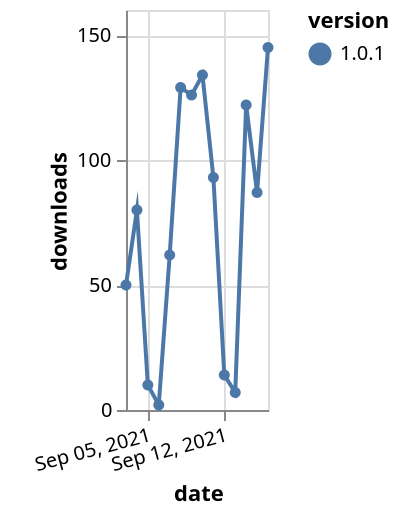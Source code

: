 {"$schema": "https://vega.github.io/schema/vega-lite/v5.json", "description": "A simple bar chart with embedded data.", "data": {"values": [{"date": "2021-09-03", "total": 55052, "delta": 50, "version": "1.0.1"}, {"date": "2021-09-04", "total": 55132, "delta": 80, "version": "1.0.1"}, {"date": "2021-09-05", "total": 55142, "delta": 10, "version": "1.0.1"}, {"date": "2021-09-06", "total": 55144, "delta": 2, "version": "1.0.1"}, {"date": "2021-09-07", "total": 55206, "delta": 62, "version": "1.0.1"}, {"date": "2021-09-08", "total": 55335, "delta": 129, "version": "1.0.1"}, {"date": "2021-09-09", "total": 55461, "delta": 126, "version": "1.0.1"}, {"date": "2021-09-10", "total": 55595, "delta": 134, "version": "1.0.1"}, {"date": "2021-09-11", "total": 55688, "delta": 93, "version": "1.0.1"}, {"date": "2021-09-12", "total": 55702, "delta": 14, "version": "1.0.1"}, {"date": "2021-09-13", "total": 55709, "delta": 7, "version": "1.0.1"}, {"date": "2021-09-14", "total": 55831, "delta": 122, "version": "1.0.1"}, {"date": "2021-09-15", "total": 55918, "delta": 87, "version": "1.0.1"}, {"date": "2021-09-16", "total": 56063, "delta": 145, "version": "1.0.1"}]}, "width": "container", "mark": {"type": "line", "point": {"filled": true}}, "encoding": {"x": {"field": "date", "type": "temporal", "timeUnit": "yearmonthdate", "title": "date", "axis": {"labelAngle": -15}}, "y": {"field": "delta", "type": "quantitative", "title": "downloads"}, "color": {"field": "version", "type": "nominal"}, "tooltip": {"field": "delta"}}}